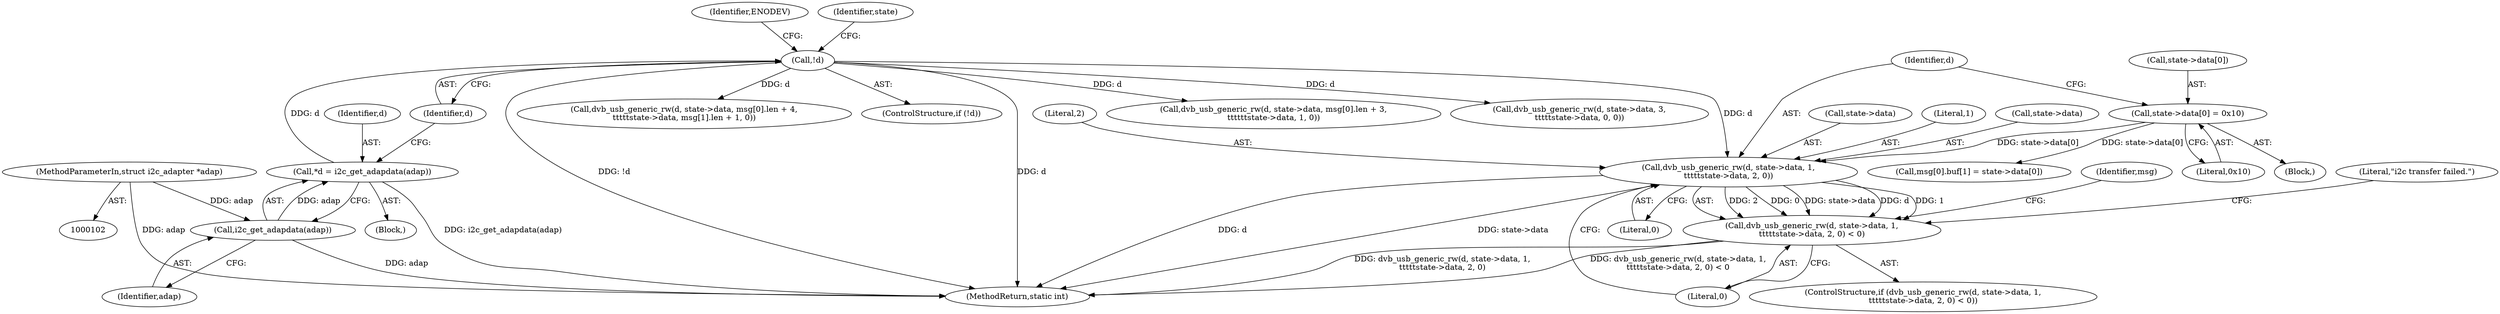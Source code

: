 digraph "0_linux_606142af57dad981b78707234cfbd15f9f7b7125_1@pointer" {
"1000220" [label="(Call,dvb_usb_generic_rw(d, state->data, 1,\n\t\t\t\t\tstate->data, 2, 0))"];
"1000114" [label="(Call,!d)"];
"1000108" [label="(Call,*d = i2c_get_adapdata(adap))"];
"1000110" [label="(Call,i2c_get_adapdata(adap))"];
"1000103" [label="(MethodParameterIn,struct i2c_adapter *adap)"];
"1000211" [label="(Call,state->data[0] = 0x10)"];
"1000219" [label="(Call,dvb_usb_generic_rw(d, state->data, 1,\n\t\t\t\t\tstate->data, 2, 0) < 0)"];
"1000109" [label="(Identifier,d)"];
"1000310" [label="(Call,dvb_usb_generic_rw(d, state->data, msg[0].len + 3,\n\t\t\t\t\t\tstate->data, 1, 0))"];
"1000195" [label="(Call,dvb_usb_generic_rw(d, state->data, 3,\n\t\t\t\t\tstate->data, 0, 0))"];
"1000231" [label="(Literal,0)"];
"1000111" [label="(Identifier,adap)"];
"1000234" [label="(Call,msg[0].buf[1] = state->data[0])"];
"1000110" [label="(Call,i2c_get_adapdata(adap))"];
"1000219" [label="(Call,dvb_usb_generic_rw(d, state->data, 1,\n\t\t\t\t\tstate->data, 2, 0) < 0)"];
"1000211" [label="(Call,state->data[0] = 0x10)"];
"1000226" [label="(Call,state->data)"];
"1000451" [label="(MethodReturn,static int)"];
"1000115" [label="(Identifier,d)"];
"1000238" [label="(Identifier,msg)"];
"1000225" [label="(Literal,1)"];
"1000233" [label="(Literal,\"i2c transfer failed.\")"];
"1000118" [label="(Identifier,ENODEV)"];
"1000222" [label="(Call,state->data)"];
"1000212" [label="(Call,state->data[0])"];
"1000391" [label="(Call,dvb_usb_generic_rw(d, state->data, msg[0].len + 4,\n\t\t\t\t\tstate->data, msg[1].len + 1, 0))"];
"1000106" [label="(Block,)"];
"1000221" [label="(Identifier,d)"];
"1000113" [label="(ControlStructure,if (!d))"];
"1000220" [label="(Call,dvb_usb_generic_rw(d, state->data, 1,\n\t\t\t\t\tstate->data, 2, 0))"];
"1000217" [label="(Literal,0x10)"];
"1000230" [label="(Literal,0)"];
"1000218" [label="(ControlStructure,if (dvb_usb_generic_rw(d, state->data, 1,\n\t\t\t\t\tstate->data, 2, 0) < 0))"];
"1000162" [label="(Block,)"];
"1000114" [label="(Call,!d)"];
"1000229" [label="(Literal,2)"];
"1000120" [label="(Identifier,state)"];
"1000103" [label="(MethodParameterIn,struct i2c_adapter *adap)"];
"1000108" [label="(Call,*d = i2c_get_adapdata(adap))"];
"1000220" -> "1000219"  [label="AST: "];
"1000220" -> "1000230"  [label="CFG: "];
"1000221" -> "1000220"  [label="AST: "];
"1000222" -> "1000220"  [label="AST: "];
"1000225" -> "1000220"  [label="AST: "];
"1000226" -> "1000220"  [label="AST: "];
"1000229" -> "1000220"  [label="AST: "];
"1000230" -> "1000220"  [label="AST: "];
"1000231" -> "1000220"  [label="CFG: "];
"1000220" -> "1000451"  [label="DDG: d"];
"1000220" -> "1000451"  [label="DDG: state->data"];
"1000220" -> "1000219"  [label="DDG: 2"];
"1000220" -> "1000219"  [label="DDG: 0"];
"1000220" -> "1000219"  [label="DDG: state->data"];
"1000220" -> "1000219"  [label="DDG: d"];
"1000220" -> "1000219"  [label="DDG: 1"];
"1000114" -> "1000220"  [label="DDG: d"];
"1000211" -> "1000220"  [label="DDG: state->data[0]"];
"1000114" -> "1000113"  [label="AST: "];
"1000114" -> "1000115"  [label="CFG: "];
"1000115" -> "1000114"  [label="AST: "];
"1000118" -> "1000114"  [label="CFG: "];
"1000120" -> "1000114"  [label="CFG: "];
"1000114" -> "1000451"  [label="DDG: !d"];
"1000114" -> "1000451"  [label="DDG: d"];
"1000108" -> "1000114"  [label="DDG: d"];
"1000114" -> "1000195"  [label="DDG: d"];
"1000114" -> "1000310"  [label="DDG: d"];
"1000114" -> "1000391"  [label="DDG: d"];
"1000108" -> "1000106"  [label="AST: "];
"1000108" -> "1000110"  [label="CFG: "];
"1000109" -> "1000108"  [label="AST: "];
"1000110" -> "1000108"  [label="AST: "];
"1000115" -> "1000108"  [label="CFG: "];
"1000108" -> "1000451"  [label="DDG: i2c_get_adapdata(adap)"];
"1000110" -> "1000108"  [label="DDG: adap"];
"1000110" -> "1000111"  [label="CFG: "];
"1000111" -> "1000110"  [label="AST: "];
"1000110" -> "1000451"  [label="DDG: adap"];
"1000103" -> "1000110"  [label="DDG: adap"];
"1000103" -> "1000102"  [label="AST: "];
"1000103" -> "1000451"  [label="DDG: adap"];
"1000211" -> "1000162"  [label="AST: "];
"1000211" -> "1000217"  [label="CFG: "];
"1000212" -> "1000211"  [label="AST: "];
"1000217" -> "1000211"  [label="AST: "];
"1000221" -> "1000211"  [label="CFG: "];
"1000211" -> "1000234"  [label="DDG: state->data[0]"];
"1000219" -> "1000218"  [label="AST: "];
"1000219" -> "1000231"  [label="CFG: "];
"1000231" -> "1000219"  [label="AST: "];
"1000233" -> "1000219"  [label="CFG: "];
"1000238" -> "1000219"  [label="CFG: "];
"1000219" -> "1000451"  [label="DDG: dvb_usb_generic_rw(d, state->data, 1,\n\t\t\t\t\tstate->data, 2, 0) < 0"];
"1000219" -> "1000451"  [label="DDG: dvb_usb_generic_rw(d, state->data, 1,\n\t\t\t\t\tstate->data, 2, 0)"];
}
